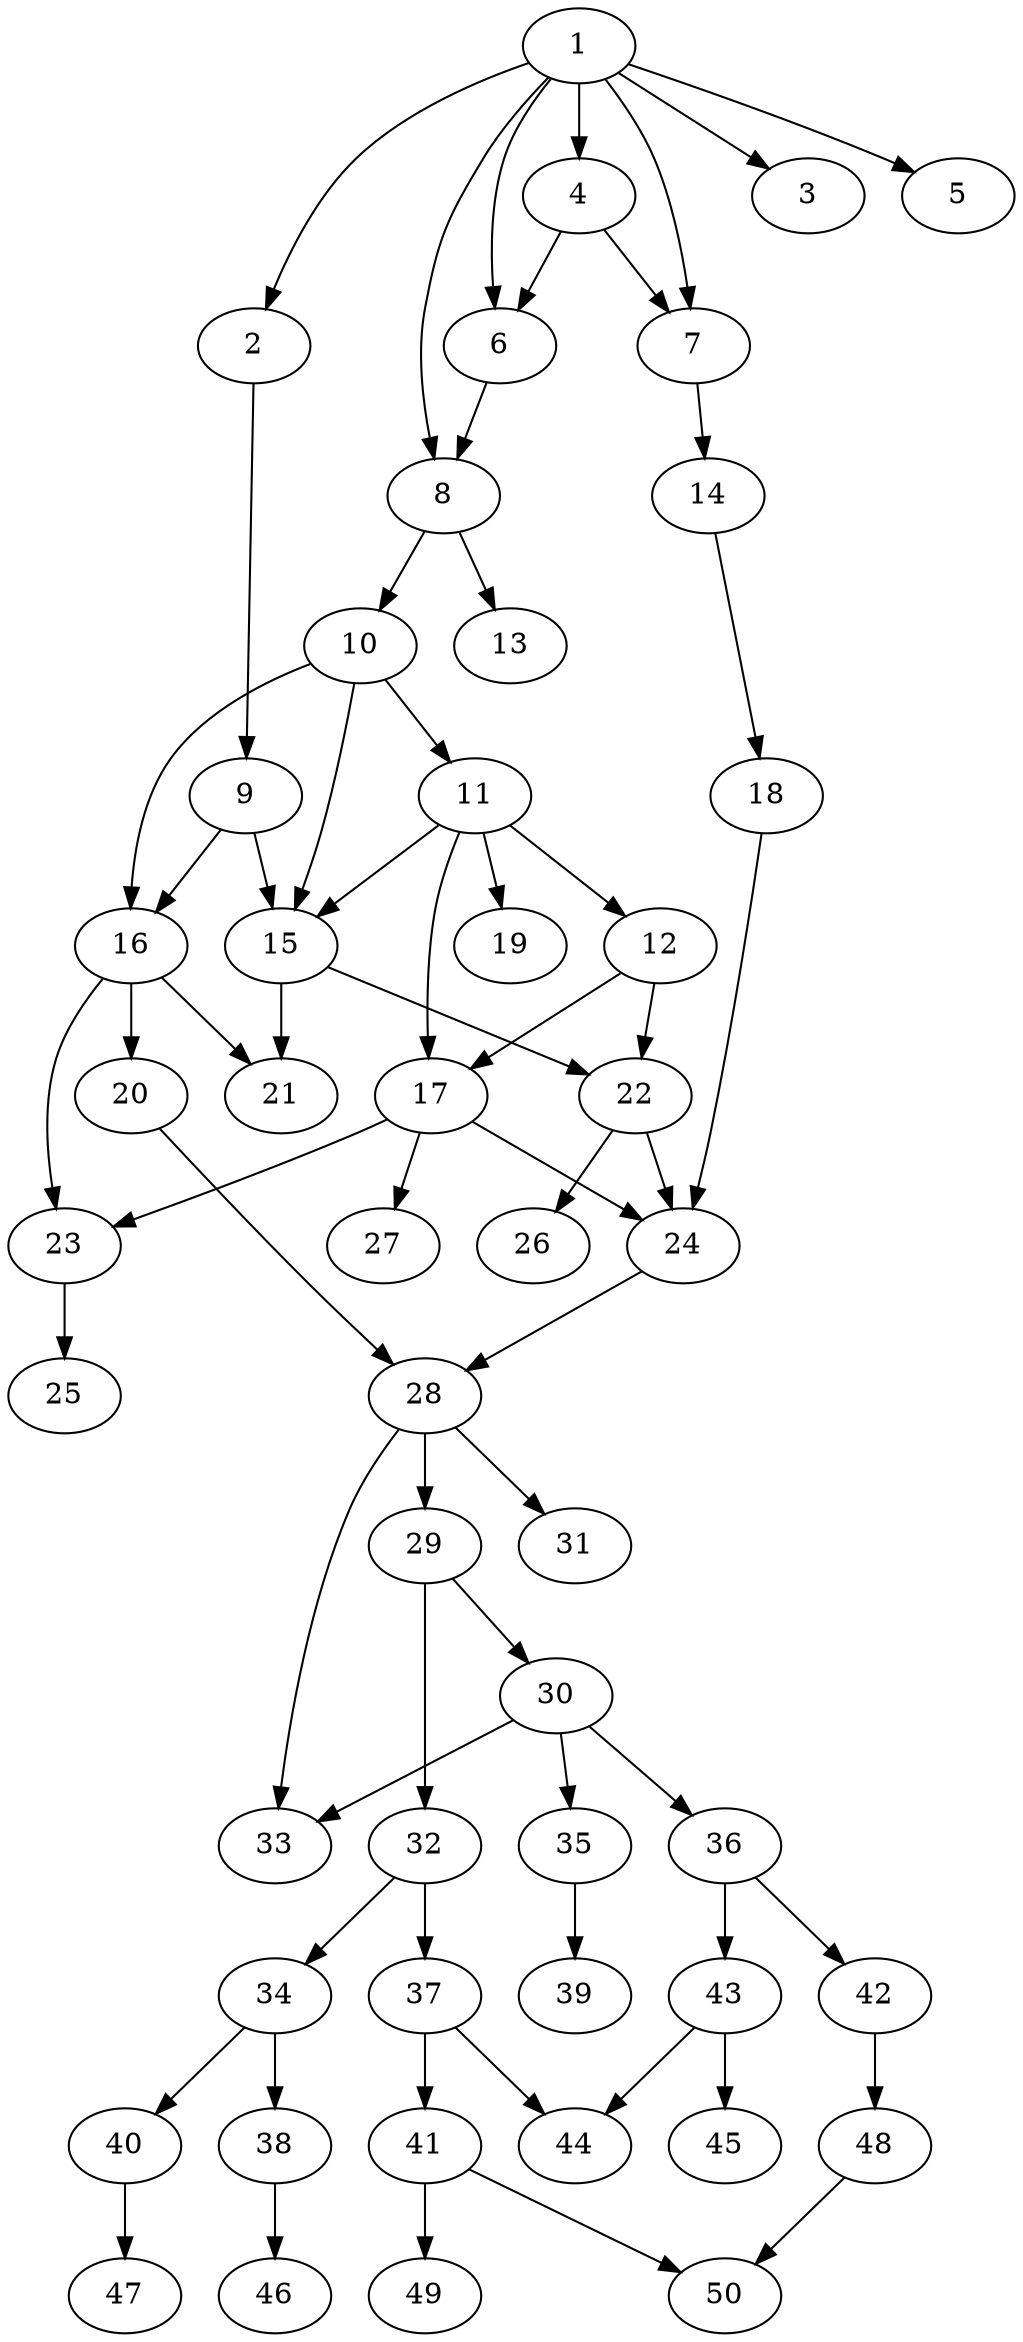 // DAG automatically generated by daggen at Fri Aug  4 16:35:14 2017
// ./daggen --dot -n 50 --fat 0.2 --regular 0.2 --density 0.8 --jump 4 
digraph G {
  1 [size="52034", alpha="0.16"]
  1 -> 2 [size ="839"]
  1 -> 3 [size ="839"]
  1 -> 4 [size ="839"]
  1 -> 5 [size ="839"]
  1 -> 6 [size ="839"]
  1 -> 7 [size ="839"]
  1 -> 8 [size ="839"]
  2 [size="1569", alpha="0.05"]
  2 -> 9 [size ="75"]
  3 [size="28991", alpha="0.08"]
  4 [size="549756", alpha="0.11"]
  4 -> 6 [size ="537"]
  4 -> 7 [size ="537"]
  5 [size="782758", alpha="0.19"]
  6 [size="10699", alpha="0.03"]
  6 -> 8 [size ="679"]
  7 [size="4869", alpha="0.08"]
  7 -> 14 [size ="134"]
  8 [size="327076", alpha="0.19"]
  8 -> 10 [size ="210"]
  8 -> 13 [size ="210"]
  9 [size="231928", alpha="0.05"]
  9 -> 15 [size ="302"]
  9 -> 16 [size ="302"]
  10 [size="368293", alpha="0.06"]
  10 -> 11 [size ="411"]
  10 -> 15 [size ="411"]
  10 -> 16 [size ="411"]
  11 [size="33184", alpha="0.13"]
  11 -> 12 [size ="537"]
  11 -> 15 [size ="537"]
  11 -> 17 [size ="537"]
  11 -> 19 [size ="537"]
  12 [size="549756", alpha="0.13"]
  12 -> 17 [size ="537"]
  12 -> 22 [size ="537"]
  13 [size="9657", alpha="0.10"]
  14 [size="2555", alpha="0.16"]
  14 -> 18 [size ="134"]
  15 [size="368293", alpha="0.18"]
  15 -> 21 [size ="411"]
  15 -> 22 [size ="411"]
  16 [size="245217", alpha="0.08"]
  16 -> 20 [size ="411"]
  16 -> 21 [size ="411"]
  16 -> 23 [size ="411"]
  17 [size="282094", alpha="0.16"]
  17 -> 23 [size ="411"]
  17 -> 24 [size ="411"]
  17 -> 27 [size ="411"]
  18 [size="368293", alpha="0.20"]
  18 -> 24 [size ="411"]
  19 [size="1577", alpha="0.09"]
  20 [size="101469", alpha="0.06"]
  20 -> 28 [size ="134"]
  21 [size="173436", alpha="0.14"]
  22 [size="10368", alpha="0.00"]
  22 -> 24 [size ="210"]
  22 -> 26 [size ="210"]
  23 [size="61014", alpha="0.01"]
  23 -> 25 [size ="210"]
  24 [size="29004", alpha="0.11"]
  24 -> 28 [size ="679"]
  25 [size="3836", alpha="0.07"]
  26 [size="24020", alpha="0.14"]
  27 [size="7339", alpha="0.01"]
  28 [size="606", alpha="0.17"]
  28 -> 29 [size ="34"]
  28 -> 31 [size ="34"]
  28 -> 33 [size ="34"]
  29 [size="277553", alpha="0.08"]
  29 -> 30 [size ="302"]
  29 -> 32 [size ="302"]
  30 [size="68719", alpha="0.12"]
  30 -> 33 [size ="134"]
  30 -> 35 [size ="134"]
  30 -> 36 [size ="134"]
  31 [size="368293", alpha="0.18"]
  32 [size="28991", alpha="0.00"]
  32 -> 34 [size ="75"]
  32 -> 37 [size ="75"]
  33 [size="1346", alpha="0.08"]
  34 [size="197459", alpha="0.11"]
  34 -> 38 [size ="134"]
  34 -> 40 [size ="134"]
  35 [size="231928", alpha="0.04"]
  35 -> 39 [size ="302"]
  36 [size="1394", alpha="0.05"]
  36 -> 42 [size ="34"]
  36 -> 43 [size ="34"]
  37 [size="134218", alpha="0.01"]
  37 -> 41 [size ="210"]
  37 -> 44 [size ="210"]
  38 [size="361476", alpha="0.05"]
  38 -> 46 [size ="411"]
  39 [size="88938", alpha="0.05"]
  40 [size="2733", alpha="0.05"]
  40 -> 47 [size ="75"]
  41 [size="13437", alpha="0.03"]
  41 -> 49 [size ="302"]
  41 -> 50 [size ="302"]
  42 [size="549756", alpha="0.18"]
  42 -> 48 [size ="537"]
  43 [size="5811", alpha="0.12"]
  43 -> 44 [size ="134"]
  43 -> 45 [size ="134"]
  44 [size="18315", alpha="0.05"]
  45 [size="231928", alpha="0.10"]
  46 [size="368293", alpha="0.05"]
  47 [size="134218", alpha="0.07"]
  48 [size="23847", alpha="0.00"]
  48 -> 50 [size ="679"]
  49 [size="499811", alpha="0.19"]
  50 [size="32168", alpha="0.18"]
}
